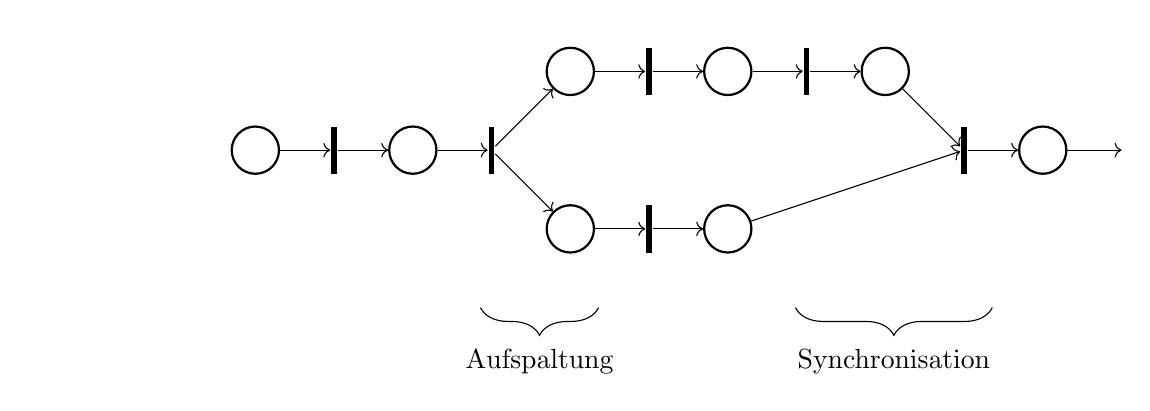 \usetikzlibrary{positioning,fit,backgrounds,arrows,shapes,automata,petri,calc,bending}
\tikzset{
    place/.style={
        circle,
        thick,
        minimum size=6mm,
                draw
    },
    transitionV/.style={
        rectangle,
        thick,
        fill=black,
        minimum height=6mm,
        inner xsep=1pt
    }
}
\begin{tikzpicture}[]
%\draw[gray!30] (0,-3) grid (12,3);
%\node[gray!50] at (0,0) {0};

\node [place,colored tokens={},label=above:$$] (p1) at (0,1){};
\node [place,colored tokens={},label=above:$$] (p2) at (2,1){};
\node [place,colored tokens={},label=above:$$] (p3) at (4,2){};
\node [place,colored tokens={},label=above:$$] (p4) at (4,0){};
\node [place,colored tokens={},label=above:$$] (p5) at (6,2){};
\node [place,colored tokens={},label=above:$$] (p6) at (6,0){};
\node [place,colored tokens={},label=above:$$] (p7) at (8,2){};
\node [place,colored tokens={},label=above:$$] (p8) at (10,1){};

\node [transitionV,label=above:$$] (t1) at (1,1){};
\node [transitionV,label=above:$$] (t2) at (3,1){};
\node [transitionV,label=above:$$] (t3) at (5,2){};
\node [transitionV,label=above:$$] (t4) at (5,0){};
\node [transitionV,label=above:$$] (t5) at (7,2){};
\node [transitionV,label=above:$$] (t6) at (9,1){};

\draw (p1) edge[->] node[below] {$$} (t1);
\draw (t1) edge[->] node[below] {$$} (p2);
\draw (p2) edge[->] node[below] {$$} (t2);
\draw (t2) edge[->] node[below] {$$} (p3);
\draw (t2) edge[->] node[below] {$$} (p4);
\draw (p3) edge[->] node[below] {$$} (t3);
\draw (p4) edge[->] node[below] {$$} (t4);
\draw (t3) edge[->] node[below] {$$} (p5);
\draw (t4) edge[->] node[below] {$$} (p6);
\draw (p5) edge[->] node[below] {$$} (t5);
\draw (t5) edge[->] node[below] {$$} (p7);
\draw (p7) edge[->] node[below] {$$} (t6);
\draw (p6) edge[->] node[below] {$$} (t6);
\draw (t6) edge[->] node[below] {$$} (p8);
\draw (p8) edge[->] node[below] {$$} +(1,0);


\draw[decorate,decoration={brace,amplitude=10pt},xshift=-4pt,yshift=0pt]
(4.5,-1) -- (3,-1) node [black,midway,anchor=north,yshift=-0.4cm] {Aufspaltung};

\draw[decorate,decoration={brace,amplitude=10pt},xshift=-4pt,yshift=0pt]
(9.5,-1) -- (7,-1) node [black,midway,anchor=north,yshift=-0.4cm] {Synchronisation};

\end{tikzpicture}